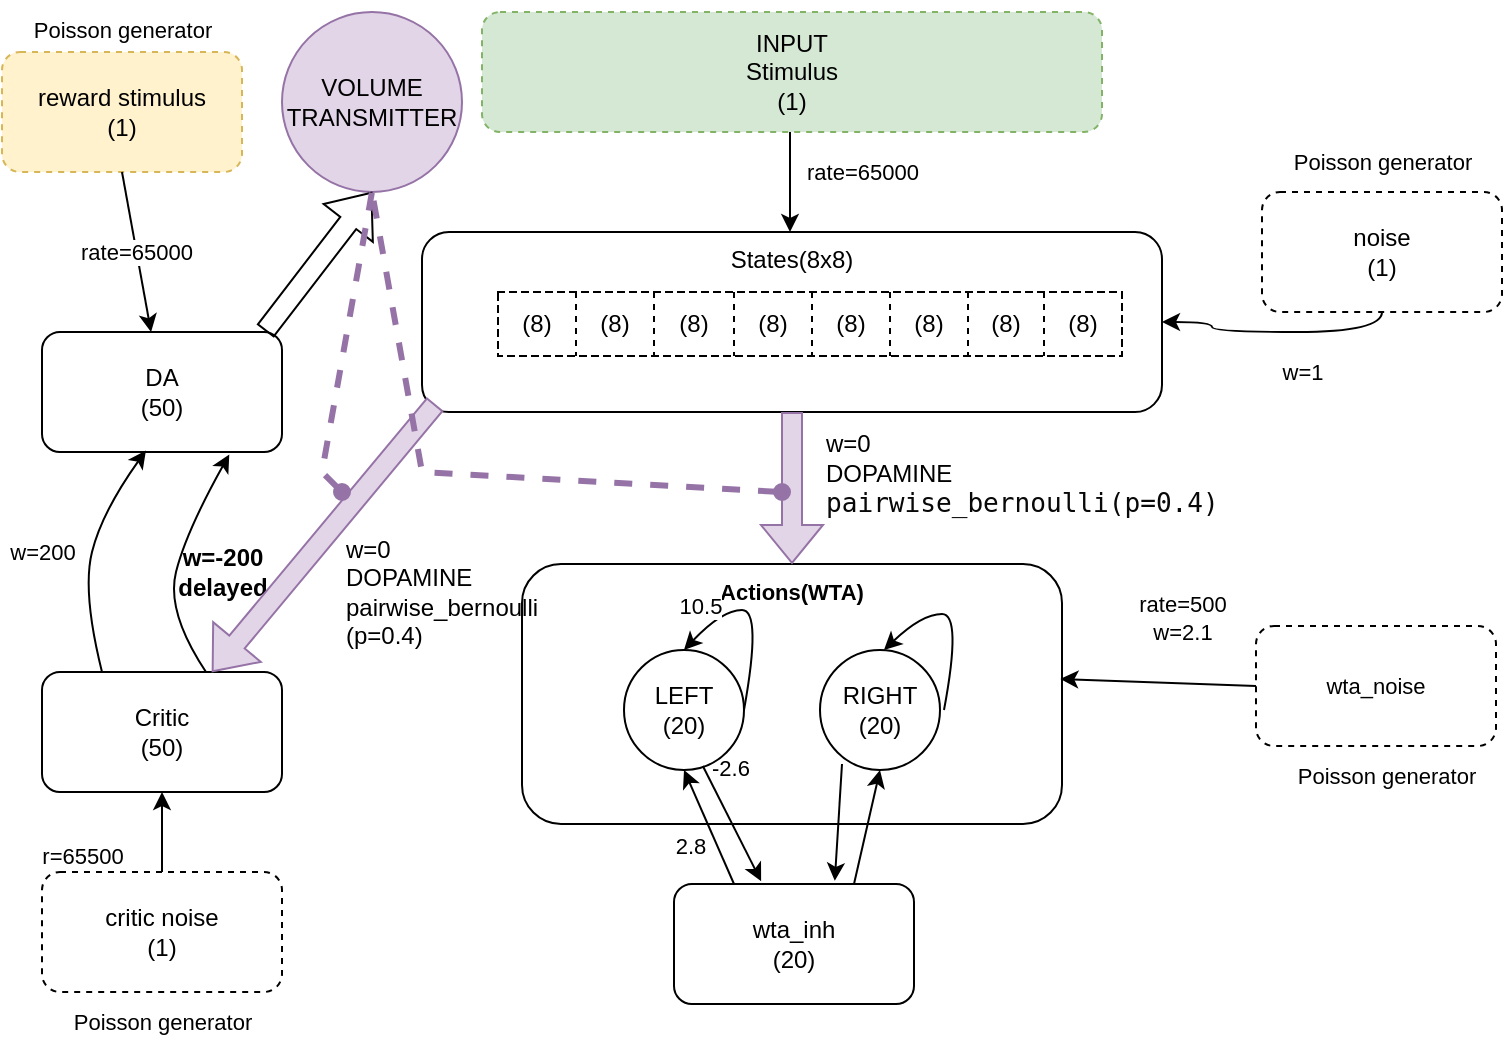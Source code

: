 <mxfile version="21.2.1" type="device">
  <diagram id="TqJKKpAt_f0XUR_mfn19" name="Page-1">
    <mxGraphModel dx="1050" dy="580" grid="1" gridSize="10" guides="1" tooltips="1" connect="1" arrows="1" fold="1" page="1" pageScale="1" pageWidth="827" pageHeight="1169" math="0" shadow="0">
      <root>
        <mxCell id="0" />
        <mxCell id="1" parent="0" />
        <mxCell id="GTqaI5zs6q6qDNkmL9B8-1" value="States(8x8)" style="rounded=1;whiteSpace=wrap;html=1;verticalAlign=top;" parent="1" vertex="1">
          <mxGeometry x="220" y="140" width="370" height="90" as="geometry" />
        </mxCell>
        <mxCell id="GTqaI5zs6q6qDNkmL9B8-18" value="" style="shape=table;html=1;whiteSpace=wrap;startSize=0;container=1;collapsible=0;childLayout=tableLayout;swimlaneLine=1;dashed=1;" parent="1" vertex="1">
          <mxGeometry x="258" y="170" width="312" height="32" as="geometry" />
        </mxCell>
        <mxCell id="GTqaI5zs6q6qDNkmL9B8-19" value="" style="shape=tableRow;horizontal=0;startSize=0;swimlaneHead=0;swimlaneBody=0;top=0;left=0;bottom=0;right=0;collapsible=0;dropTarget=0;fillColor=none;points=[[0,0.5],[1,0.5]];portConstraint=eastwest;" parent="GTqaI5zs6q6qDNkmL9B8-18" vertex="1">
          <mxGeometry width="312" height="32" as="geometry" />
        </mxCell>
        <mxCell id="ciOblWD0qd0sDOg3PJlo-4" value="(8)" style="shape=partialRectangle;html=1;whiteSpace=wrap;connectable=0;fillColor=none;top=0;left=0;bottom=0;right=0;overflow=hidden;" parent="GTqaI5zs6q6qDNkmL9B8-19" vertex="1">
          <mxGeometry width="39" height="32" as="geometry">
            <mxRectangle width="39" height="32" as="alternateBounds" />
          </mxGeometry>
        </mxCell>
        <mxCell id="ciOblWD0qd0sDOg3PJlo-5" value="(8)" style="shape=partialRectangle;html=1;whiteSpace=wrap;connectable=0;fillColor=none;top=0;left=0;bottom=0;right=0;overflow=hidden;" parent="GTqaI5zs6q6qDNkmL9B8-19" vertex="1">
          <mxGeometry x="39" width="39" height="32" as="geometry">
            <mxRectangle width="39" height="32" as="alternateBounds" />
          </mxGeometry>
        </mxCell>
        <mxCell id="ciOblWD0qd0sDOg3PJlo-6" value="(8)" style="shape=partialRectangle;html=1;whiteSpace=wrap;connectable=0;fillColor=none;top=0;left=0;bottom=0;right=0;overflow=hidden;" parent="GTqaI5zs6q6qDNkmL9B8-19" vertex="1">
          <mxGeometry x="78" width="40" height="32" as="geometry">
            <mxRectangle width="40" height="32" as="alternateBounds" />
          </mxGeometry>
        </mxCell>
        <mxCell id="ciOblWD0qd0sDOg3PJlo-3" value="(8)" style="shape=partialRectangle;html=1;whiteSpace=wrap;connectable=0;fillColor=none;top=0;left=0;bottom=0;right=0;overflow=hidden;" parent="GTqaI5zs6q6qDNkmL9B8-19" vertex="1">
          <mxGeometry x="118" width="39" height="32" as="geometry">
            <mxRectangle width="39" height="32" as="alternateBounds" />
          </mxGeometry>
        </mxCell>
        <mxCell id="GTqaI5zs6q6qDNkmL9B8-20" value="(8)" style="shape=partialRectangle;html=1;whiteSpace=wrap;connectable=0;fillColor=none;top=0;left=0;bottom=0;right=0;overflow=hidden;" parent="GTqaI5zs6q6qDNkmL9B8-19" vertex="1">
          <mxGeometry x="157" width="39" height="32" as="geometry">
            <mxRectangle width="39" height="32" as="alternateBounds" />
          </mxGeometry>
        </mxCell>
        <mxCell id="GTqaI5zs6q6qDNkmL9B8-21" value="(8)" style="shape=partialRectangle;html=1;whiteSpace=wrap;connectable=0;fillColor=none;top=0;left=0;bottom=0;right=0;overflow=hidden;" parent="GTqaI5zs6q6qDNkmL9B8-19" vertex="1">
          <mxGeometry x="196" width="39" height="32" as="geometry">
            <mxRectangle width="39" height="32" as="alternateBounds" />
          </mxGeometry>
        </mxCell>
        <mxCell id="GTqaI5zs6q6qDNkmL9B8-22" value="(8)" style="shape=partialRectangle;html=1;whiteSpace=wrap;connectable=0;fillColor=none;top=0;left=0;bottom=0;right=0;overflow=hidden;" parent="GTqaI5zs6q6qDNkmL9B8-19" vertex="1">
          <mxGeometry x="235" width="38" height="32" as="geometry">
            <mxRectangle width="38" height="32" as="alternateBounds" />
          </mxGeometry>
        </mxCell>
        <mxCell id="GTqaI5zs6q6qDNkmL9B8-44" value="(8)" style="shape=partialRectangle;html=1;whiteSpace=wrap;connectable=0;fillColor=none;top=0;left=0;bottom=0;right=0;overflow=hidden;" parent="GTqaI5zs6q6qDNkmL9B8-19" vertex="1">
          <mxGeometry x="273" width="39" height="32" as="geometry">
            <mxRectangle width="39" height="32" as="alternateBounds" />
          </mxGeometry>
        </mxCell>
        <mxCell id="GTqaI5zs6q6qDNkmL9B8-52" value="noise&lt;br&gt;(1)" style="rounded=1;whiteSpace=wrap;html=1;dashed=1;" parent="1" vertex="1">
          <mxGeometry x="640" y="120" width="120" height="60" as="geometry" />
        </mxCell>
        <mxCell id="GTqaI5zs6q6qDNkmL9B8-56" value="&lt;span style=&quot;color: rgb(0, 0, 0); font-family: Helvetica; font-size: 11px; font-style: normal; font-variant-ligatures: normal; font-variant-caps: normal; font-weight: 400; letter-spacing: normal; orphans: 2; text-align: center; text-indent: 0px; text-transform: none; widows: 2; word-spacing: 0px; -webkit-text-stroke-width: 0px; text-decoration-thickness: initial; text-decoration-style: initial; text-decoration-color: initial; float: none; display: inline !important;&quot;&gt;rate=65000&lt;/span&gt;" style="rounded=1;orthogonalLoop=1;jettySize=auto;html=1;entryX=0.5;entryY=0;entryDx=0;entryDy=0;labelBackgroundColor=none;" parent="1" edge="1">
          <mxGeometry x="-0.2" y="36" relative="1" as="geometry">
            <mxPoint x="404" y="90" as="sourcePoint" />
            <mxPoint x="404" y="140" as="targetPoint" />
            <mxPoint as="offset" />
          </mxGeometry>
        </mxCell>
        <mxCell id="GTqaI5zs6q6qDNkmL9B8-55" value="INPUT&lt;br&gt;Stimulus&lt;br&gt;(1)" style="rounded=1;whiteSpace=wrap;html=1;dashed=1;fillColor=#d5e8d4;strokeColor=#82b366;" parent="1" vertex="1">
          <mxGeometry x="250" y="30" width="310" height="60" as="geometry" />
        </mxCell>
        <mxCell id="GTqaI5zs6q6qDNkmL9B8-58" value="reward stimulus&lt;br&gt;(1)" style="rounded=1;whiteSpace=wrap;html=1;dashed=1;fillColor=#fff2cc;strokeColor=#d6b656;" parent="1" vertex="1">
          <mxGeometry x="10" y="50" width="120" height="60" as="geometry" />
        </mxCell>
        <mxCell id="GTqaI5zs6q6qDNkmL9B8-59" value="DA&lt;br&gt;(50)" style="rounded=1;whiteSpace=wrap;html=1;" parent="1" vertex="1">
          <mxGeometry x="30" y="190" width="120" height="60" as="geometry" />
        </mxCell>
        <mxCell id="GTqaI5zs6q6qDNkmL9B8-60" value="VOLUME&lt;br&gt;TRANSMITTER" style="ellipse;whiteSpace=wrap;html=1;aspect=fixed;fillColor=#e1d5e7;strokeColor=#9673a6;" parent="1" vertex="1">
          <mxGeometry x="150" y="30" width="90" height="90" as="geometry" />
        </mxCell>
        <mxCell id="GTqaI5zs6q6qDNkmL9B8-61" value="Critic&lt;br&gt;(50)" style="rounded=1;whiteSpace=wrap;html=1;" parent="1" vertex="1">
          <mxGeometry x="30" y="360" width="120" height="60" as="geometry" />
        </mxCell>
        <mxCell id="GTqaI5zs6q6qDNkmL9B8-62" value="critic noise&lt;br&gt;(1)" style="rounded=1;whiteSpace=wrap;html=1;dashed=1;" parent="1" vertex="1">
          <mxGeometry x="30" y="460" width="120" height="60" as="geometry" />
        </mxCell>
        <mxCell id="GTqaI5zs6q6qDNkmL9B8-63" value="&lt;font size=&quot;1&quot; style=&quot;&quot;&gt;&lt;b style=&quot;font-size: 11px;&quot;&gt;Actions(WTA)&lt;/b&gt;&lt;/font&gt;" style="rounded=1;whiteSpace=wrap;html=1;verticalAlign=top;" parent="1" vertex="1">
          <mxGeometry x="270" y="306" width="270" height="130" as="geometry" />
        </mxCell>
        <mxCell id="GTqaI5zs6q6qDNkmL9B8-64" value="LEFT&lt;br&gt;(20)" style="ellipse;whiteSpace=wrap;html=1;aspect=fixed;verticalAlign=middle;" parent="1" vertex="1">
          <mxGeometry x="321" y="349" width="60" height="60" as="geometry" />
        </mxCell>
        <mxCell id="GTqaI5zs6q6qDNkmL9B8-67" value="RIGHT&lt;br&gt;(20)" style="ellipse;whiteSpace=wrap;html=1;aspect=fixed;verticalAlign=middle;" parent="1" vertex="1">
          <mxGeometry x="419" y="349" width="60" height="60" as="geometry" />
        </mxCell>
        <mxCell id="GTqaI5zs6q6qDNkmL9B8-71" value="" style="curved=1;endArrow=classic;html=1;rounded=0;exitX=1;exitY=0.5;exitDx=0;exitDy=0;entryX=0.5;entryY=0;entryDx=0;entryDy=0;" parent="1" source="GTqaI5zs6q6qDNkmL9B8-64" target="GTqaI5zs6q6qDNkmL9B8-64" edge="1">
          <mxGeometry width="50" height="50" relative="1" as="geometry">
            <mxPoint x="356" y="338" as="sourcePoint" />
            <mxPoint x="406" y="288" as="targetPoint" />
            <Array as="points">
              <mxPoint x="390" y="329" />
              <mxPoint x="370" y="329" />
            </Array>
          </mxGeometry>
        </mxCell>
        <mxCell id="GTqaI5zs6q6qDNkmL9B8-72" value="10.5" style="edgeLabel;html=1;align=center;verticalAlign=middle;resizable=0;points=[];" parent="GTqaI5zs6q6qDNkmL9B8-71" vertex="1" connectable="0">
          <mxGeometry x="-0.171" y="2" relative="1" as="geometry">
            <mxPoint x="-28" y="-12" as="offset" />
          </mxGeometry>
        </mxCell>
        <mxCell id="GTqaI5zs6q6qDNkmL9B8-77" value="" style="curved=1;endArrow=classic;html=1;rounded=0;" parent="1" edge="1">
          <mxGeometry width="50" height="50" relative="1" as="geometry">
            <mxPoint x="481" y="379" as="sourcePoint" />
            <mxPoint x="451" y="349" as="targetPoint" />
            <Array as="points">
              <mxPoint x="490" y="331" />
              <mxPoint x="470" y="331" />
            </Array>
          </mxGeometry>
        </mxCell>
        <mxCell id="GTqaI5zs6q6qDNkmL9B8-81" value="wta_inh&lt;br&gt;(20)" style="rounded=1;whiteSpace=wrap;html=1;" parent="1" vertex="1">
          <mxGeometry x="346" y="466" width="120" height="60" as="geometry" />
        </mxCell>
        <mxCell id="GTqaI5zs6q6qDNkmL9B8-84" value="2.8" style="endArrow=classic;html=1;rounded=0;exitX=0.25;exitY=0;exitDx=0;exitDy=0;entryX=0.5;entryY=1;entryDx=0;entryDy=0;labelBackgroundColor=none;" parent="1" source="GTqaI5zs6q6qDNkmL9B8-81" target="GTqaI5zs6q6qDNkmL9B8-64" edge="1">
          <mxGeometry x="-0.138" y="12" width="50" height="50" relative="1" as="geometry">
            <mxPoint x="400" y="326" as="sourcePoint" />
            <mxPoint x="450" y="276" as="targetPoint" />
            <mxPoint y="1" as="offset" />
          </mxGeometry>
        </mxCell>
        <mxCell id="GTqaI5zs6q6qDNkmL9B8-86" value="" style="endArrow=classic;html=1;rounded=0;exitX=0.75;exitY=0;exitDx=0;exitDy=0;entryX=0.5;entryY=1;entryDx=0;entryDy=0;" parent="1" source="GTqaI5zs6q6qDNkmL9B8-81" target="GTqaI5zs6q6qDNkmL9B8-67" edge="1">
          <mxGeometry width="50" height="50" relative="1" as="geometry">
            <mxPoint x="370" y="466" as="sourcePoint" />
            <mxPoint x="361" y="406" as="targetPoint" />
          </mxGeometry>
        </mxCell>
        <mxCell id="GTqaI5zs6q6qDNkmL9B8-88" value="" style="endArrow=classic;html=1;rounded=0;exitX=0.657;exitY=0.967;exitDx=0;exitDy=0;exitPerimeter=0;entryX=0.363;entryY=-0.023;entryDx=0;entryDy=0;entryPerimeter=0;" parent="1" source="GTqaI5zs6q6qDNkmL9B8-64" target="GTqaI5zs6q6qDNkmL9B8-81" edge="1">
          <mxGeometry width="50" height="50" relative="1" as="geometry">
            <mxPoint x="400" y="326" as="sourcePoint" />
            <mxPoint x="450" y="276" as="targetPoint" />
          </mxGeometry>
        </mxCell>
        <mxCell id="GTqaI5zs6q6qDNkmL9B8-100" value="-2.6" style="edgeLabel;html=1;align=center;verticalAlign=middle;resizable=0;points=[];fontSize=11;labelBackgroundColor=none;" parent="GTqaI5zs6q6qDNkmL9B8-88" vertex="1" connectable="0">
          <mxGeometry x="-0.531" y="3" relative="1" as="geometry">
            <mxPoint x="4" y="-11" as="offset" />
          </mxGeometry>
        </mxCell>
        <mxCell id="GTqaI5zs6q6qDNkmL9B8-90" value="" style="endArrow=classic;html=1;rounded=0;entryX=0.67;entryY=-0.027;entryDx=0;entryDy=0;entryPerimeter=0;" parent="1" target="GTqaI5zs6q6qDNkmL9B8-81" edge="1">
          <mxGeometry width="50" height="50" relative="1" as="geometry">
            <mxPoint x="430" y="406" as="sourcePoint" />
            <mxPoint x="381.64" y="465.22" as="targetPoint" />
          </mxGeometry>
        </mxCell>
        <mxCell id="GTqaI5zs6q6qDNkmL9B8-92" value="r=65500" style="endArrow=classic;html=1;rounded=0;entryX=0.5;entryY=1;entryDx=0;entryDy=0;exitX=0.5;exitY=0;exitDx=0;exitDy=0;labelBackgroundColor=none;" parent="1" source="GTqaI5zs6q6qDNkmL9B8-62" target="GTqaI5zs6q6qDNkmL9B8-61" edge="1">
          <mxGeometry x="-0.6" y="40" width="50" height="50" relative="1" as="geometry">
            <mxPoint x="390" y="470" as="sourcePoint" />
            <mxPoint x="440" y="420" as="targetPoint" />
            <mxPoint as="offset" />
          </mxGeometry>
        </mxCell>
        <mxCell id="GTqaI5zs6q6qDNkmL9B8-93" value="" style="shape=flexArrow;endArrow=classic;html=1;rounded=0;exitX=0.93;exitY=-0.007;exitDx=0;exitDy=0;entryX=0.5;entryY=1;entryDx=0;entryDy=0;exitPerimeter=0;" parent="1" source="GTqaI5zs6q6qDNkmL9B8-59" target="GTqaI5zs6q6qDNkmL9B8-60" edge="1">
          <mxGeometry width="50" height="50" relative="1" as="geometry">
            <mxPoint x="390" y="430" as="sourcePoint" />
            <mxPoint x="130" y="170" as="targetPoint" />
          </mxGeometry>
        </mxCell>
        <mxCell id="GTqaI5zs6q6qDNkmL9B8-94" value="rate=65000" style="endArrow=classic;html=1;rounded=0;exitX=0.5;exitY=1;exitDx=0;exitDy=0;" parent="1" source="GTqaI5zs6q6qDNkmL9B8-58" target="GTqaI5zs6q6qDNkmL9B8-59" edge="1">
          <mxGeometry width="50" height="50" relative="1" as="geometry">
            <mxPoint x="390" y="330" as="sourcePoint" />
            <mxPoint x="440" y="280" as="targetPoint" />
          </mxGeometry>
        </mxCell>
        <mxCell id="GTqaI5zs6q6qDNkmL9B8-96" value="w=200" style="curved=1;endArrow=classic;html=1;rounded=0;exitX=0.25;exitY=0;exitDx=0;exitDy=0;entryX=0.433;entryY=0.987;entryDx=0;entryDy=0;entryPerimeter=0;labelBackgroundColor=none;" parent="1" source="GTqaI5zs6q6qDNkmL9B8-61" target="GTqaI5zs6q6qDNkmL9B8-59" edge="1">
          <mxGeometry x="-0.072" y="24" width="50" height="50" relative="1" as="geometry">
            <mxPoint x="60" y="330" as="sourcePoint" />
            <mxPoint x="110" y="280" as="targetPoint" />
            <Array as="points">
              <mxPoint x="50" y="320" />
              <mxPoint x="60" y="280" />
            </Array>
            <mxPoint as="offset" />
          </mxGeometry>
        </mxCell>
        <mxCell id="GTqaI5zs6q6qDNkmL9B8-97" value="w=-200&lt;br style=&quot;font-size: 12px;&quot;&gt;delayed" style="curved=1;endArrow=classic;html=1;rounded=0;exitX=0.5;exitY=0;exitDx=0;exitDy=0;entryX=0.597;entryY=1.02;entryDx=0;entryDy=0;entryPerimeter=0;fontStyle=1;fontSize=12;labelBackgroundColor=none;" parent="1" edge="1">
          <mxGeometry x="0.023" y="-22" width="50" height="50" relative="1" as="geometry">
            <mxPoint x="112" y="360" as="sourcePoint" />
            <mxPoint x="123.64" y="251.2" as="targetPoint" />
            <Array as="points">
              <mxPoint x="92" y="330" />
              <mxPoint x="102" y="290" />
            </Array>
            <mxPoint as="offset" />
          </mxGeometry>
        </mxCell>
        <mxCell id="GTqaI5zs6q6qDNkmL9B8-98" value="w=0&lt;br&gt;DOPAMINE&lt;br&gt;&lt;span style=&quot;background-color: rgb(255, 255, 255); color: rgb(8, 8, 8); font-family: &amp;quot;JetBrains Mono&amp;quot;, monospace; font-size: 9.8pt;&quot;&gt;pairwise_bernoulli(p=0.4)&lt;/span&gt;" style="shape=flexArrow;endArrow=classic;html=1;rounded=0;fontSize=12;entryX=0.5;entryY=0;entryDx=0;entryDy=0;fillColor=#e1d5e7;strokeColor=#9673a6;labelBackgroundColor=none;exitX=0.5;exitY=1;exitDx=0;exitDy=0;align=left;" parent="1" source="GTqaI5zs6q6qDNkmL9B8-1" target="GTqaI5zs6q6qDNkmL9B8-63" edge="1">
          <mxGeometry x="-0.178" y="15" width="50" height="50" relative="1" as="geometry">
            <mxPoint x="390" y="330" as="sourcePoint" />
            <mxPoint x="440" y="260" as="targetPoint" />
            <mxPoint as="offset" />
          </mxGeometry>
        </mxCell>
        <mxCell id="GTqaI5zs6q6qDNkmL9B8-99" value="w=0&lt;br&gt;DOPAMINE&lt;br style=&quot;border-color: var(--border-color);&quot;&gt;&lt;div style=&quot;&quot;&gt;&lt;span style=&quot;background-color: initial;&quot;&gt;pairwise_bernoulli&lt;/span&gt;&lt;/div&gt;&lt;div style=&quot;&quot;&gt;&lt;span style=&quot;background-color: initial;&quot;&gt;(p=0.4)&lt;/span&gt;&lt;/div&gt;" style="shape=flexArrow;endArrow=classic;html=1;rounded=0;fontSize=12;fillColor=#e1d5e7;strokeColor=#9673a6;exitX=0.018;exitY=0.956;exitDx=0;exitDy=0;exitPerimeter=0;labelBackgroundColor=none;align=left;" parent="1" source="GTqaI5zs6q6qDNkmL9B8-1" target="GTqaI5zs6q6qDNkmL9B8-61" edge="1">
          <mxGeometry x="0.17" y="24" width="50" height="50" relative="1" as="geometry">
            <mxPoint x="400" y="340" as="sourcePoint" />
            <mxPoint x="400" y="420" as="targetPoint" />
            <mxPoint as="offset" />
          </mxGeometry>
        </mxCell>
        <mxCell id="GTqaI5zs6q6qDNkmL9B8-101" value="wta_noise" style="rounded=1;whiteSpace=wrap;html=1;fontSize=11;dashed=1;" parent="1" vertex="1">
          <mxGeometry x="637" y="337" width="120" height="60" as="geometry" />
        </mxCell>
        <mxCell id="GTqaI5zs6q6qDNkmL9B8-102" value="rate=500&lt;br&gt;w=2.1" style="endArrow=classic;html=1;rounded=0;fontSize=11;exitX=0;exitY=0.5;exitDx=0;exitDy=0;entryX=0.997;entryY=0.442;entryDx=0;entryDy=0;entryPerimeter=0;labelBackgroundColor=none;" parent="1" source="GTqaI5zs6q6qDNkmL9B8-101" target="GTqaI5zs6q6qDNkmL9B8-63" edge="1">
          <mxGeometry x="-0.219" y="-33" width="50" height="50" relative="1" as="geometry">
            <mxPoint x="723.44" y="335.42" as="sourcePoint" />
            <mxPoint x="625.15" y="288" as="targetPoint" />
            <mxPoint as="offset" />
          </mxGeometry>
        </mxCell>
        <mxCell id="GTqaI5zs6q6qDNkmL9B8-105" value="w=1" style="endArrow=classic;html=1;fontSize=11;exitX=0.5;exitY=1;exitDx=0;exitDy=0;labelBackgroundColor=none;edgeStyle=orthogonalEdgeStyle;curved=1;entryX=1;entryY=0.5;entryDx=0;entryDy=0;" parent="1" source="GTqaI5zs6q6qDNkmL9B8-52" target="GTqaI5zs6q6qDNkmL9B8-1" edge="1">
          <mxGeometry x="-0.2" y="20" width="50" height="50" relative="1" as="geometry">
            <mxPoint x="390" y="310" as="sourcePoint" />
            <mxPoint x="450" y="140" as="targetPoint" />
            <mxPoint as="offset" />
          </mxGeometry>
        </mxCell>
        <mxCell id="GTqaI5zs6q6qDNkmL9B8-107" value="Poisson generator" style="text;html=1;align=center;verticalAlign=middle;resizable=0;points=[];autosize=1;strokeColor=none;fillColor=none;fontSize=11;" parent="1" vertex="1">
          <mxGeometry x="645" y="90" width="110" height="30" as="geometry" />
        </mxCell>
        <mxCell id="GTqaI5zs6q6qDNkmL9B8-108" value="Poisson generator" style="text;html=1;align=center;verticalAlign=middle;resizable=0;points=[];autosize=1;strokeColor=none;fillColor=none;fontSize=11;" parent="1" vertex="1">
          <mxGeometry x="35" y="520" width="110" height="30" as="geometry" />
        </mxCell>
        <mxCell id="GTqaI5zs6q6qDNkmL9B8-109" value="Poisson generator" style="text;html=1;align=center;verticalAlign=middle;resizable=0;points=[];autosize=1;strokeColor=none;fillColor=none;fontSize=11;" parent="1" vertex="1">
          <mxGeometry x="15" y="24" width="110" height="30" as="geometry" />
        </mxCell>
        <mxCell id="GTqaI5zs6q6qDNkmL9B8-110" value="Poisson generator" style="text;html=1;align=center;verticalAlign=middle;resizable=0;points=[];autosize=1;strokeColor=none;fillColor=none;fontSize=11;" parent="1" vertex="1">
          <mxGeometry x="647" y="397" width="110" height="30" as="geometry" />
        </mxCell>
        <mxCell id="2" value="" style="endArrow=none;dashed=1;html=1;rounded=0;entryX=0.5;entryY=1;entryDx=0;entryDy=0;fillColor=#e1d5e7;strokeColor=#9673a6;strokeWidth=3;startArrow=oval;startFill=1;" parent="1" target="GTqaI5zs6q6qDNkmL9B8-60" edge="1">
          <mxGeometry width="50" height="50" relative="1" as="geometry">
            <mxPoint x="180" y="270" as="sourcePoint" />
            <mxPoint x="350" y="250" as="targetPoint" />
            <Array as="points">
              <mxPoint x="170" y="260" />
            </Array>
          </mxGeometry>
        </mxCell>
        <mxCell id="3" value="" style="endArrow=none;dashed=1;html=1;rounded=0;entryX=0.5;entryY=1;entryDx=0;entryDy=0;fillColor=#e1d5e7;strokeColor=#9673a6;strokeWidth=3;startArrow=oval;startFill=1;" parent="1" target="GTqaI5zs6q6qDNkmL9B8-60" edge="1">
          <mxGeometry width="50" height="50" relative="1" as="geometry">
            <mxPoint x="400" y="270" as="sourcePoint" />
            <mxPoint x="205" y="130" as="targetPoint" />
            <Array as="points">
              <mxPoint x="220" y="260" />
            </Array>
          </mxGeometry>
        </mxCell>
      </root>
    </mxGraphModel>
  </diagram>
</mxfile>
